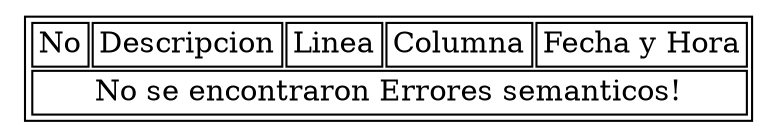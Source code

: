 digraph G {nodo[shape=plaintext label=<<table >
<tr>
<td >No</td>
<td >Descripcion</td>
<td >Linea</td>
<td >Columna</td>
<td >Fecha y Hora</td>
</tr>
<tr>
<td  colspan="5">No se encontraron Errores semanticos!</td>
</tr>
</table>
>];}